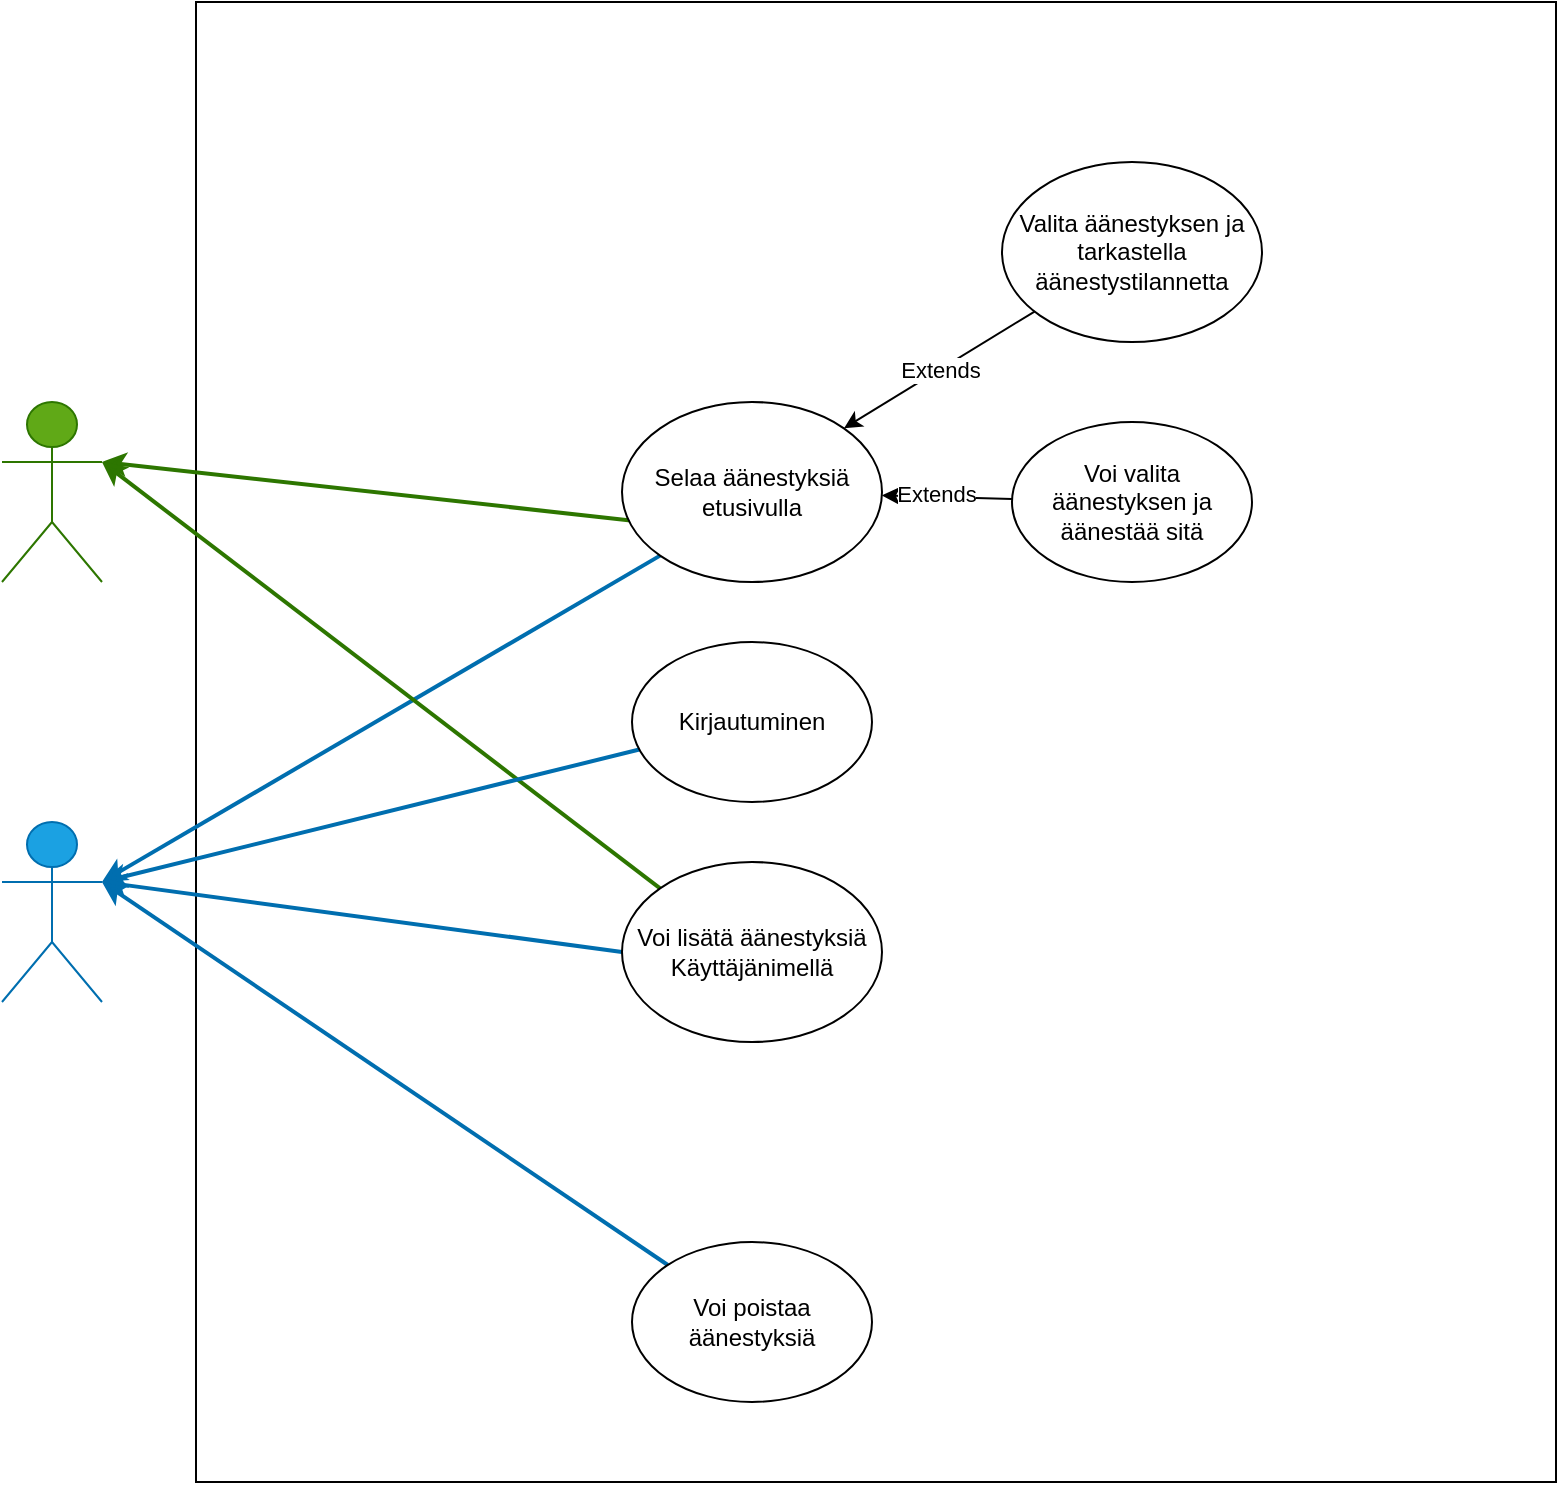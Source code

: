 <mxfile>
    <diagram id="GAxmcGUYm4IxWoK4wWsw" name="Page-1">
        <mxGraphModel dx="1417" dy="909" grid="1" gridSize="10" guides="1" tooltips="1" connect="1" arrows="1" fold="1" page="1" pageScale="1" pageWidth="827" pageHeight="1169" math="0" shadow="0">
            <root>
                <mxCell id="0"/>
                <mxCell id="1" parent="0"/>
                <mxCell id="3" value="Ylläpitäjä" style="shape=umlActor;verticalLabelPosition=bottom;verticalAlign=top;html=1;fillColor=#1ba1e2;strokeColor=#006EAF;fontColor=#ffffff;" parent="1" vertex="1">
                    <mxGeometry x="50" y="440" width="50" height="90" as="geometry"/>
                </mxCell>
                <mxCell id="5" value="Käyttäjä" style="shape=umlActor;verticalLabelPosition=bottom;verticalAlign=top;html=1;fillColor=#60a917;strokeColor=#2D7600;fontColor=#ffffff;" parent="1" vertex="1">
                    <mxGeometry x="50" y="230" width="50" height="90" as="geometry"/>
                </mxCell>
                <mxCell id="8" value="" style="rounded=0;whiteSpace=wrap;html=1;" parent="1" vertex="1">
                    <mxGeometry x="147" y="30" width="680" height="740" as="geometry"/>
                </mxCell>
                <mxCell id="15" style="rounded=0;orthogonalLoop=1;jettySize=auto;html=1;entryX=1;entryY=0.333;entryDx=0;entryDy=0;entryPerimeter=0;exitX=0.033;exitY=0.658;exitDx=0;exitDy=0;exitPerimeter=0;shadow=0;strokeWidth=2;fillColor=#60a917;strokeColor=#2D7600;" parent="1" source="9" target="5" edge="1">
                    <mxGeometry relative="1" as="geometry"/>
                </mxCell>
                <mxCell id="16" style="edgeStyle=none;rounded=0;orthogonalLoop=1;jettySize=auto;html=1;exitX=0;exitY=1;exitDx=0;exitDy=0;entryX=1;entryY=0.333;entryDx=0;entryDy=0;entryPerimeter=0;strokeColor=#006EAF;strokeWidth=2;fillColor=#1ba1e2;" parent="1" source="9" target="3" edge="1">
                    <mxGeometry relative="1" as="geometry"/>
                </mxCell>
                <mxCell id="9" value="Selaa äänestyksiä etusivulla" style="ellipse;whiteSpace=wrap;html=1;" parent="1" vertex="1">
                    <mxGeometry x="360" y="230" width="130" height="90" as="geometry"/>
                </mxCell>
                <mxCell id="23" value="Extends" style="rounded=0;orthogonalLoop=1;jettySize=auto;html=1;entryX=1;entryY=0;entryDx=0;entryDy=0;" parent="1" source="10" target="9" edge="1">
                    <mxGeometry relative="1" as="geometry"/>
                </mxCell>
                <mxCell id="10" value="Valita äänestyksen ja tarkastella äänestystilannetta" style="ellipse;whiteSpace=wrap;html=1;" parent="1" vertex="1">
                    <mxGeometry x="550" y="110" width="130" height="90" as="geometry"/>
                </mxCell>
                <mxCell id="24" style="edgeStyle=none;rounded=0;orthogonalLoop=1;jettySize=auto;html=1;" parent="1" source="11" target="9" edge="1">
                    <mxGeometry relative="1" as="geometry"/>
                </mxCell>
                <mxCell id="25" value="Extends" style="edgeLabel;html=1;align=center;verticalAlign=middle;resizable=0;points=[];" parent="24" vertex="1" connectable="0">
                    <mxGeometry x="0.186" y="-2" relative="1" as="geometry">
                        <mxPoint as="offset"/>
                    </mxGeometry>
                </mxCell>
                <mxCell id="11" value="Voi valita äänestyksen ja äänestää sitä" style="ellipse;whiteSpace=wrap;html=1;" parent="1" vertex="1">
                    <mxGeometry x="555" y="240" width="120" height="80" as="geometry"/>
                </mxCell>
                <mxCell id="21" style="edgeStyle=none;rounded=0;orthogonalLoop=1;jettySize=auto;html=1;exitX=0;exitY=0;exitDx=0;exitDy=0;entryX=1;entryY=0.333;entryDx=0;entryDy=0;entryPerimeter=0;shadow=0;strokeColor=#2D7600;strokeWidth=2;fillColor=#60a917;" parent="1" source="12" target="5" edge="1">
                    <mxGeometry relative="1" as="geometry"/>
                </mxCell>
                <mxCell id="22" style="edgeStyle=none;rounded=0;orthogonalLoop=1;jettySize=auto;html=1;exitX=0;exitY=0.5;exitDx=0;exitDy=0;entryX=1;entryY=0.333;entryDx=0;entryDy=0;entryPerimeter=0;shadow=0;strokeColor=#006EAF;strokeWidth=2;fillColor=#1ba1e2;" parent="1" source="12" target="3" edge="1">
                    <mxGeometry relative="1" as="geometry"/>
                </mxCell>
                <mxCell id="12" value="Voi lisätä äänestyksiä Käyttäjänimellä" style="ellipse;whiteSpace=wrap;html=1;" parent="1" vertex="1">
                    <mxGeometry x="360" y="460" width="130" height="90" as="geometry"/>
                </mxCell>
                <mxCell id="33" style="edgeStyle=none;rounded=0;orthogonalLoop=1;jettySize=auto;html=1;entryX=1;entryY=0.333;entryDx=0;entryDy=0;entryPerimeter=0;strokeWidth=2;fillColor=#1ba1e2;strokeColor=#006EAF;" parent="1" source="13" target="3" edge="1">
                    <mxGeometry relative="1" as="geometry"/>
                </mxCell>
                <mxCell id="13" value="Voi poistaa äänestyksiä" style="ellipse;whiteSpace=wrap;html=1;" parent="1" vertex="1">
                    <mxGeometry x="365" y="650" width="120" height="80" as="geometry"/>
                </mxCell>
                <mxCell id="32" style="edgeStyle=none;rounded=0;orthogonalLoop=1;jettySize=auto;html=1;entryX=1;entryY=0.333;entryDx=0;entryDy=0;entryPerimeter=0;strokeWidth=2;fillColor=#1ba1e2;strokeColor=#006EAF;" parent="1" source="28" target="3" edge="1">
                    <mxGeometry relative="1" as="geometry"/>
                </mxCell>
                <mxCell id="28" value="Kirjautuminen" style="ellipse;whiteSpace=wrap;html=1;" parent="1" vertex="1">
                    <mxGeometry x="365" y="350" width="120" height="80" as="geometry"/>
                </mxCell>
            </root>
        </mxGraphModel>
    </diagram>
</mxfile>